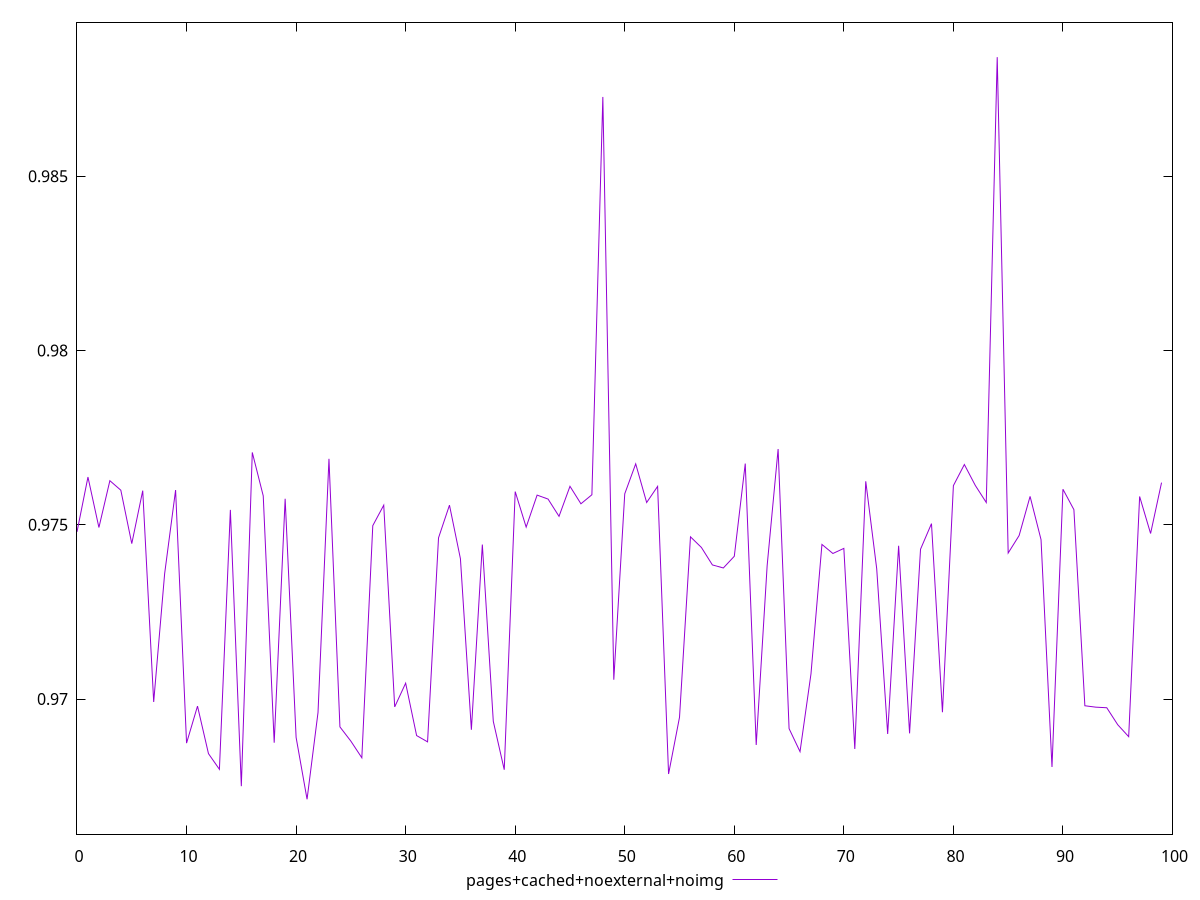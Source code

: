 $_pagesCachedNoexternalNoimg <<EOF
0.9747973524145225
0.9763696690617452
0.9749219874613576
0.9762652859751046
0.9759923492457269
0.9744593189789099
0.9759803527622046
0.9699162694241386
0.9735973359934784
0.9759966696663547
0.968734730557858
0.9697962798232256
0.9684334392532131
0.9679828088697711
0.9754272022928716
0.9674998429129464
0.9770770563755884
0.9758300300483633
0.9687460963473983
0.9757465613757323
0.9689000881702834
0.9671231891537585
0.9696139786292559
0.9768933550200092
0.9692004504010981
0.9687908363524849
0.9683138461104299
0.9749757196892284
0.975562436020865
0.9697743577015367
0.9704549793419225
0.9689516517895469
0.9687708306399596
0.9746245909759366
0.9755632909308916
0.9740254820395029
0.9691186781701392
0.9744329564259898
0.969360143818595
0.9679709756206558
0.9759526622522079
0.9749334130494351
0.9758518037982145
0.9757378287924865
0.975242572900328
0.9761043224330862
0.97560265292221
0.9758618952841263
0.9872771313382097
0.9705545182397887
0.9758888434244398
0.9767485925382431
0.9756389276550932
0.9761021026199056
0.9678490085540306
0.9694777858997493
0.9746541326452791
0.974348576214388
0.9738483100438259
0.9737608743236317
0.9740969132627996
0.9767560589277682
0.9686822262713126
0.9738321952666055
0.9771732671915567
0.9691516224525007
0.9684902949826966
0.9707228056339774
0.9744362014841836
0.9741764913581983
0.9743226479060104
0.9685665567537486
0.976247296833473
0.9737377413536799
0.9689967106059596
0.974398745452121
0.9690154558875393
0.9742988912636226
0.9750333516472609
0.9696204101329842
0.976123020614999
0.9767294068345216
0.9761289633753141
0.9756393681758844
0.9884193409477988
0.9741896833609147
0.9746918431402709
0.9758145371342597
0.9745736930053133
0.9680495571194909
0.976020955887866
0.9754341520540999
0.9698071035322067
0.969766586452509
0.9697499057458947
0.9692630206381998
0.9689202066711893
0.975811945684659
0.9747500846142624
0.9762096959170696
EOF
set key outside below
set terminal pngcairo
set output "report_00005_2020-11-02T22-26-11.212Z/speed-index/pages+cached+noexternal+noimg//score.png"
set yrange [0.9661231891537585:0.9894193409477988]
plot $_pagesCachedNoexternalNoimg title "pages+cached+noexternal+noimg" with line ,